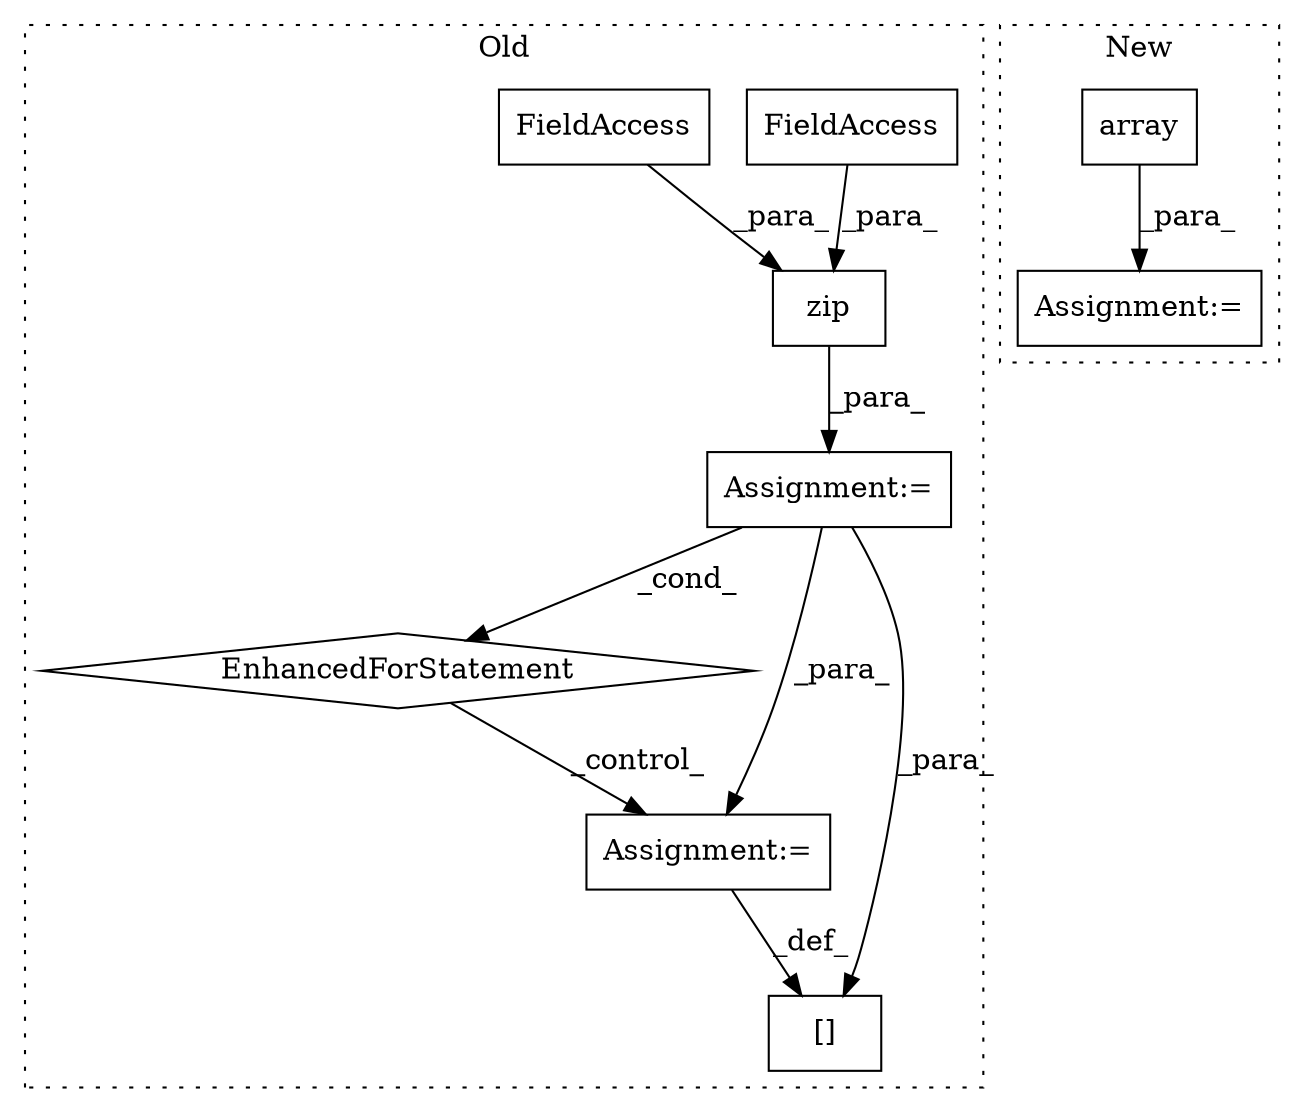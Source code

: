 digraph G {
subgraph cluster0 {
1 [label="zip" a="32" s="8759,8807" l="4,1" shape="box"];
3 [label="Assignment:=" a="7" s="8659,8808" l="85,2" shape="box"];
5 [label="EnhancedForStatement" a="70" s="8659,8808" l="85,2" shape="diamond"];
6 [label="Assignment:=" a="7" s="8840" l="1" shape="box"];
7 [label="FieldAccess" a="22" s="8787" l="20" shape="box"];
8 [label="FieldAccess" a="22" s="8763" l="23" shape="box"];
9 [label="[]" a="2" s="8822,8839" l="10,1" shape="box"];
label = "Old";
style="dotted";
}
subgraph cluster1 {
2 [label="array" a="32" s="8944,9140" l="26,-12" shape="box"];
4 [label="Assignment:=" a="7" s="9146" l="1" shape="box"];
label = "New";
style="dotted";
}
1 -> 3 [label="_para_"];
2 -> 4 [label="_para_"];
3 -> 6 [label="_para_"];
3 -> 5 [label="_cond_"];
3 -> 9 [label="_para_"];
5 -> 6 [label="_control_"];
6 -> 9 [label="_def_"];
7 -> 1 [label="_para_"];
8 -> 1 [label="_para_"];
}